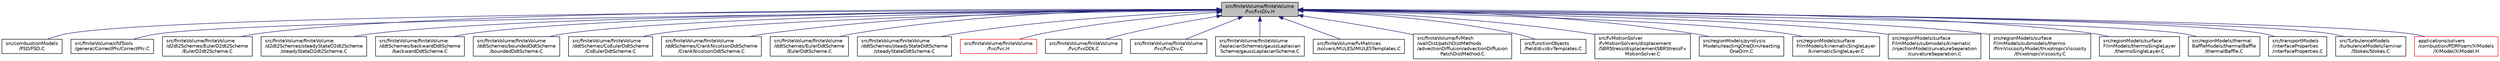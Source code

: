digraph "src/finiteVolume/finiteVolume/fvc/fvcDiv.H"
{
  bgcolor="transparent";
  edge [fontname="Helvetica",fontsize="10",labelfontname="Helvetica",labelfontsize="10"];
  node [fontname="Helvetica",fontsize="10",shape=record];
  Node74 [label="src/finiteVolume/finiteVolume\l/fvc/fvcDiv.H",height=0.2,width=0.4,color="black", fillcolor="grey75", style="filled", fontcolor="black"];
  Node74 -> Node75 [dir="back",color="midnightblue",fontsize="10",style="solid",fontname="Helvetica"];
  Node75 [label="src/combustionModels\l/FSD/FSD.C",height=0.2,width=0.4,color="black",URL="$a00023.html"];
  Node74 -> Node76 [dir="back",color="midnightblue",fontsize="10",style="solid",fontname="Helvetica"];
  Node76 [label="src/finiteVolume/cfdTools\l/general/CorrectPhi/CorrectPhi.C",height=0.2,width=0.4,color="black",URL="$a01256.html"];
  Node74 -> Node77 [dir="back",color="midnightblue",fontsize="10",style="solid",fontname="Helvetica"];
  Node77 [label="src/finiteVolume/finiteVolume\l/d2dt2Schemes/EulerD2dt2Scheme\l/EulerD2dt2Scheme.C",height=0.2,width=0.4,color="black",URL="$a02966.html"];
  Node74 -> Node78 [dir="back",color="midnightblue",fontsize="10",style="solid",fontname="Helvetica"];
  Node78 [label="src/finiteVolume/finiteVolume\l/d2dt2Schemes/steadyStateD2dt2Scheme\l/steadyStateD2dt2Scheme.C",height=0.2,width=0.4,color="black",URL="$a02975.html"];
  Node74 -> Node79 [dir="back",color="midnightblue",fontsize="10",style="solid",fontname="Helvetica"];
  Node79 [label="src/finiteVolume/finiteVolume\l/ddtSchemes/backwardDdtScheme\l/backwardDdtScheme.C",height=0.2,width=0.4,color="black",URL="$a02984.html"];
  Node74 -> Node80 [dir="back",color="midnightblue",fontsize="10",style="solid",fontname="Helvetica"];
  Node80 [label="src/finiteVolume/finiteVolume\l/ddtSchemes/boundedDdtScheme\l/boundedDdtScheme.C",height=0.2,width=0.4,color="black",URL="$a02993.html"];
  Node74 -> Node81 [dir="back",color="midnightblue",fontsize="10",style="solid",fontname="Helvetica"];
  Node81 [label="src/finiteVolume/finiteVolume\l/ddtSchemes/CoEulerDdtScheme\l/CoEulerDdtScheme.C",height=0.2,width=0.4,color="black",URL="$a03002.html"];
  Node74 -> Node82 [dir="back",color="midnightblue",fontsize="10",style="solid",fontname="Helvetica"];
  Node82 [label="src/finiteVolume/finiteVolume\l/ddtSchemes/CrankNicolsonDdtScheme\l/CrankNicolsonDdtScheme.C",height=0.2,width=0.4,color="black",URL="$a03011.html"];
  Node74 -> Node83 [dir="back",color="midnightblue",fontsize="10",style="solid",fontname="Helvetica"];
  Node83 [label="src/finiteVolume/finiteVolume\l/ddtSchemes/EulerDdtScheme\l/EulerDdtScheme.C",height=0.2,width=0.4,color="black",URL="$a03029.html"];
  Node74 -> Node84 [dir="back",color="midnightblue",fontsize="10",style="solid",fontname="Helvetica"];
  Node84 [label="src/finiteVolume/finiteVolume\l/ddtSchemes/steadyStateDdtScheme\l/steadyStateDdtScheme.C",height=0.2,width=0.4,color="black",URL="$a03059.html"];
  Node74 -> Node85 [dir="back",color="midnightblue",fontsize="10",style="solid",fontname="Helvetica"];
  Node85 [label="src/finiteVolume/finiteVolume\l/fvc/fvc.H",height=0.2,width=0.4,color="red",URL="$a03092.html"];
  Node74 -> Node100 [dir="back",color="midnightblue",fontsize="10",style="solid",fontname="Helvetica"];
  Node100 [label="src/finiteVolume/finiteVolume\l/fvc/fvcDDt.C",height=0.2,width=0.4,color="black",URL="$a03119.html"];
  Node74 -> Node101 [dir="back",color="midnightblue",fontsize="10",style="solid",fontname="Helvetica"];
  Node101 [label="src/finiteVolume/finiteVolume\l/fvc/fvcDiv.C",height=0.2,width=0.4,color="black",URL="$a03131.html"];
  Node74 -> Node102 [dir="back",color="midnightblue",fontsize="10",style="solid",fontname="Helvetica"];
  Node102 [label="src/finiteVolume/finiteVolume\l/laplacianSchemes/gaussLaplacian\lScheme/gaussLaplacianScheme.C",height=0.2,width=0.4,color="black",URL="$a03353.html"];
  Node74 -> Node103 [dir="back",color="midnightblue",fontsize="10",style="solid",fontname="Helvetica"];
  Node103 [label="src/finiteVolume/fvMatrices\l/solvers/MULES/IMULESTemplates.C",height=0.2,width=0.4,color="black",URL="$a03500.html"];
  Node74 -> Node104 [dir="back",color="midnightblue",fontsize="10",style="solid",fontname="Helvetica"];
  Node104 [label="src/finiteVolume/fvMesh\l/wallDist/patchDistMethods\l/advectionDiffusion/advectionDiffusion\lPatchDistMethod.C",height=0.2,width=0.4,color="black",URL="$a03902.html"];
  Node74 -> Node105 [dir="back",color="midnightblue",fontsize="10",style="solid",fontname="Helvetica"];
  Node105 [label="src/functionObjects\l/field/div/divTemplates.C",height=0.2,width=0.4,color="black",URL="$a04571.html"];
  Node74 -> Node106 [dir="back",color="midnightblue",fontsize="10",style="solid",fontname="Helvetica"];
  Node106 [label="src/fvMotionSolver\l/fvMotionSolvers/displacement\l/SBRStress/displacementSBRStressFv\lMotionSolver.C",height=0.2,width=0.4,color="black",URL="$a05054.html"];
  Node74 -> Node107 [dir="back",color="midnightblue",fontsize="10",style="solid",fontname="Helvetica"];
  Node107 [label="src/regionModels/pyrolysis\lModels/reactingOneDim/reacting\lOneDim.C",height=0.2,width=0.4,color="black",URL="$a14090.html"];
  Node74 -> Node108 [dir="back",color="midnightblue",fontsize="10",style="solid",fontname="Helvetica"];
  Node108 [label="src/regionModels/surface\lFilmModels/kinematicSingleLayer\l/kinematicSingleLayer.C",height=0.2,width=0.4,color="black",URL="$a14210.html"];
  Node74 -> Node109 [dir="back",color="midnightblue",fontsize="10",style="solid",fontname="Helvetica"];
  Node109 [label="src/regionModels/surface\lFilmModels/submodels/kinematic\l/injectionModel/curvatureSeparation\l/curvatureSeparation.C",height=0.2,width=0.4,color="black",URL="$a14303.html"];
  Node74 -> Node110 [dir="back",color="midnightblue",fontsize="10",style="solid",fontname="Helvetica"];
  Node110 [label="src/regionModels/surface\lFilmModels/submodels/thermo\l/filmViscosityModel/thixotropicViscosity\l/thixotropicViscosity.C",height=0.2,width=0.4,color="black",URL="$a14396.html"];
  Node74 -> Node111 [dir="back",color="midnightblue",fontsize="10",style="solid",fontname="Helvetica"];
  Node111 [label="src/regionModels/surface\lFilmModels/thermoSingleLayer\l/thermoSingleLayer.C",height=0.2,width=0.4,color="black",URL="$a14456.html"];
  Node74 -> Node112 [dir="back",color="midnightblue",fontsize="10",style="solid",fontname="Helvetica"];
  Node112 [label="src/regionModels/thermal\lBaffleModels/thermalBaffle\l/thermalBaffle.C",height=0.2,width=0.4,color="black",URL="$a14480.html"];
  Node74 -> Node113 [dir="back",color="midnightblue",fontsize="10",style="solid",fontname="Helvetica"];
  Node113 [label="src/transportModels\l/interfaceProperties\l/interfaceProperties.C",height=0.2,width=0.4,color="black",URL="$a17363.html"];
  Node74 -> Node114 [dir="back",color="midnightblue",fontsize="10",style="solid",fontname="Helvetica"];
  Node114 [label="src/TurbulenceModels\l/turbulenceModels/laminar\l/Stokes/Stokes.C",height=0.2,width=0.4,color="black",URL="$a17933.html"];
  Node74 -> Node115 [dir="back",color="midnightblue",fontsize="10",style="solid",fontname="Helvetica"];
  Node115 [label="applications/solvers\l/combustion/PDRFoam/XiModels\l/XiModel/XiModel.H",height=0.2,width=0.4,color="red",URL="$a20273.html"];
}
